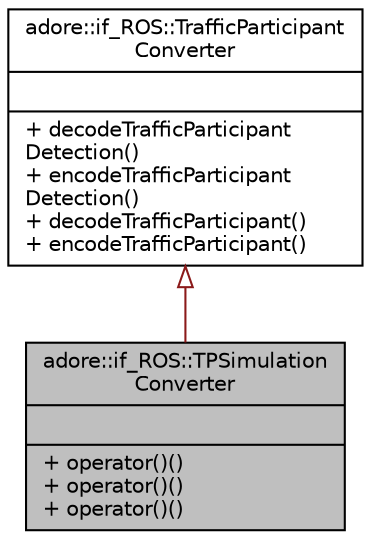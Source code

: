 digraph "adore::if_ROS::TPSimulationConverter"
{
 // LATEX_PDF_SIZE
  edge [fontname="Helvetica",fontsize="10",labelfontname="Helvetica",labelfontsize="10"];
  node [fontname="Helvetica",fontsize="10",shape=record];
  Node1 [label="{adore::if_ROS::TPSimulation\lConverter\n||+ operator()()\l+ operator()()\l+ operator()()\l}",height=0.2,width=0.4,color="black", fillcolor="grey75", style="filled", fontcolor="black",tooltip=" "];
  Node2 -> Node1 [dir="back",color="firebrick4",fontsize="10",style="solid",arrowtail="onormal",fontname="Helvetica"];
  Node2 [label="{adore::if_ROS::TrafficParticipant\lConverter\n||+ decodeTrafficParticipant\lDetection()\l+ encodeTrafficParticipant\lDetection()\l+ decodeTrafficParticipant()\l+ encodeTrafficParticipant()\l}",height=0.2,width=0.4,color="black", fillcolor="white", style="filled",URL="$classadore_1_1if__ROS_1_1TrafficParticipantConverter.html",tooltip=" "];
}
